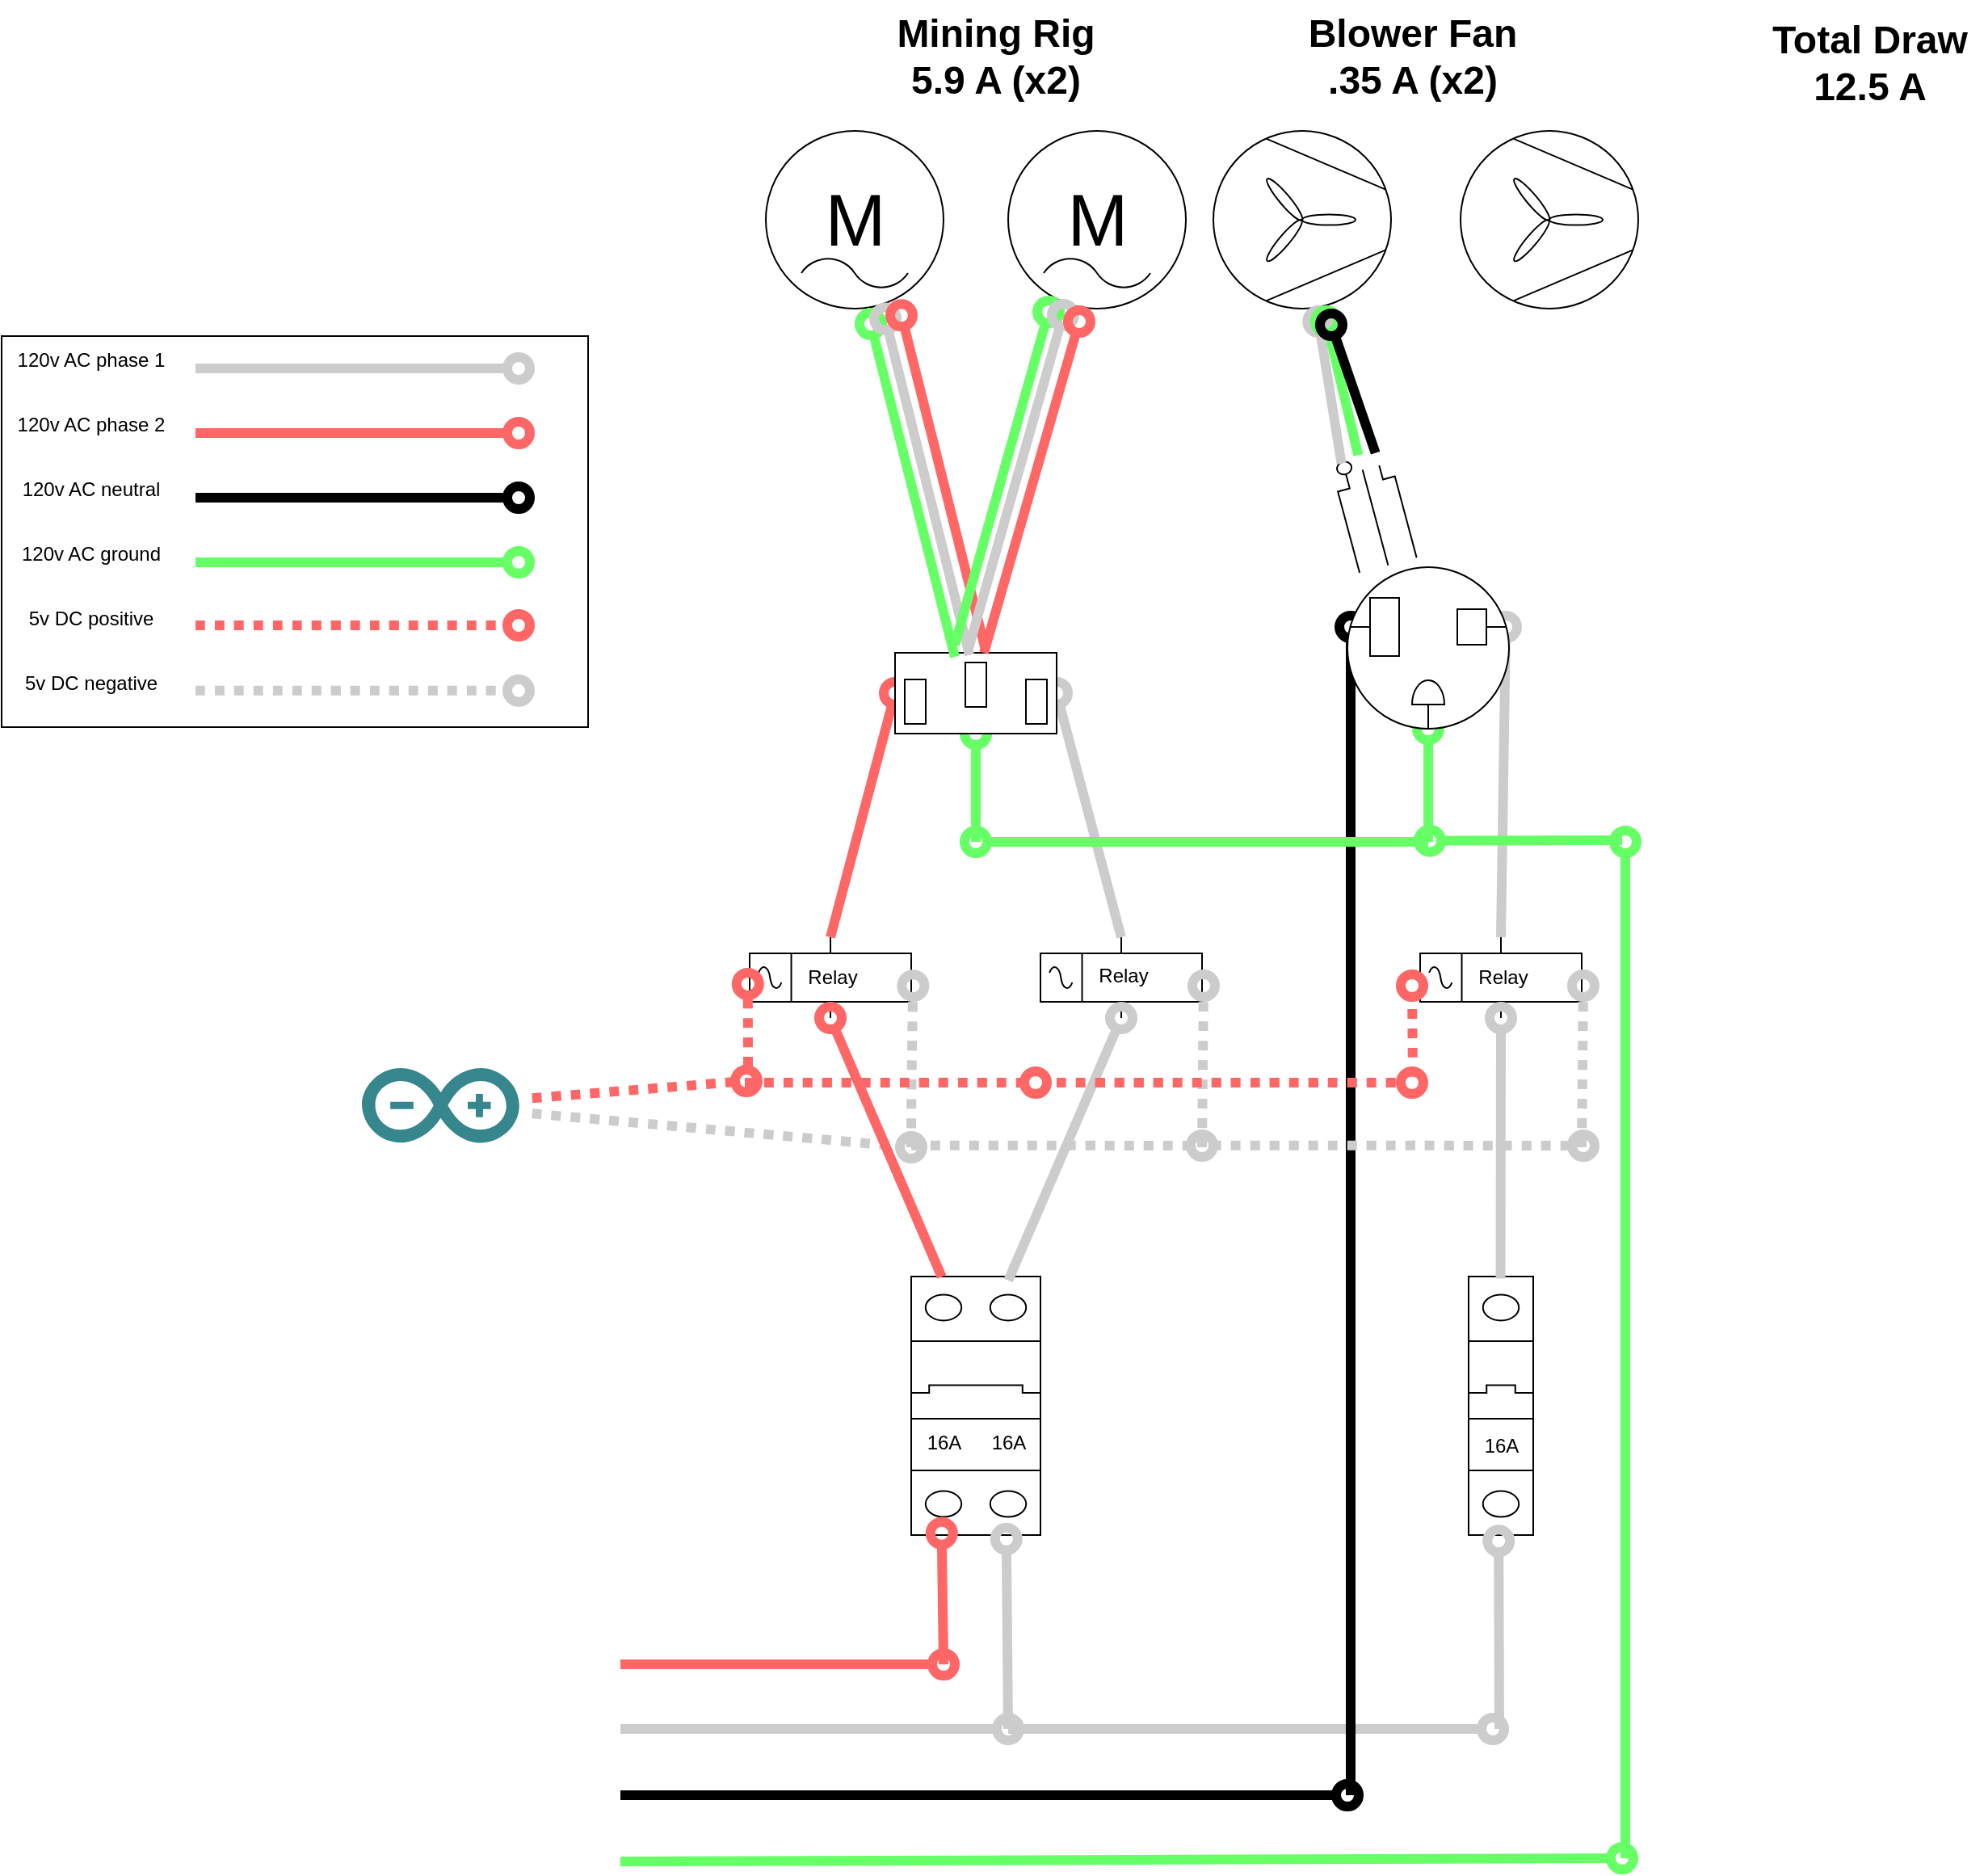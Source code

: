 <mxfile version="22.1.8" type="github">
  <diagram name="Page-1" id="OB3lblQsoEeNs6UiwVJ4">
    <mxGraphModel dx="2154" dy="1899" grid="1" gridSize="10" guides="1" tooltips="1" connect="1" arrows="1" fold="0" page="1" pageScale="1" pageWidth="850" pageHeight="1100" math="0" shadow="0">
      <root>
        <mxCell id="0" />
        <mxCell id="1" parent="0" />
        <mxCell id="lbqxTx1LKzCst7jdHqX2-68" value="" style="rounded=0;whiteSpace=wrap;html=1;" vertex="1" parent="1">
          <mxGeometry x="-843" y="-503" width="363" height="242" as="geometry" />
        </mxCell>
        <mxCell id="lbqxTx1LKzCst7jdHqX2-1" value="" style="edgeStyle=none;orthogonalLoop=1;jettySize=auto;html=1;rounded=0;endArrow=oval;startSize=14;endSize=14;sourcePerimeterSpacing=8;targetPerimeterSpacing=8;curved=1;strokeWidth=6;endFill=0;strokeColor=#000000;fillColor=#f5f5f5;" edge="1" parent="1">
          <mxGeometry width="140" relative="1" as="geometry">
            <mxPoint x="-723" y="-403" as="sourcePoint" />
            <mxPoint x="-523" y="-403" as="targetPoint" />
            <Array as="points" />
          </mxGeometry>
        </mxCell>
        <mxCell id="lbqxTx1LKzCst7jdHqX2-3" value="" style="edgeStyle=none;orthogonalLoop=1;jettySize=auto;html=1;rounded=0;endArrow=oval;startSize=14;endSize=14;sourcePerimeterSpacing=8;targetPerimeterSpacing=8;curved=1;strokeWidth=6;endFill=0;strokeColor=#FF6666;fillColor=#f5f5f5;" edge="1" parent="1">
          <mxGeometry width="140" relative="1" as="geometry">
            <mxPoint x="-723" y="-443" as="sourcePoint" />
            <mxPoint x="-523" y="-443" as="targetPoint" />
            <Array as="points" />
          </mxGeometry>
        </mxCell>
        <mxCell id="lbqxTx1LKzCst7jdHqX2-4" value="" style="edgeStyle=none;orthogonalLoop=1;jettySize=auto;html=1;rounded=0;endArrow=oval;startSize=14;endSize=14;sourcePerimeterSpacing=8;targetPerimeterSpacing=8;curved=1;strokeWidth=6;endFill=0;strokeColor=#66FF66;fillColor=#f5f5f5;" edge="1" parent="1">
          <mxGeometry width="140" relative="1" as="geometry">
            <mxPoint x="-723" y="-363" as="sourcePoint" />
            <mxPoint x="-523" y="-363" as="targetPoint" />
            <Array as="points" />
          </mxGeometry>
        </mxCell>
        <mxCell id="lbqxTx1LKzCst7jdHqX2-7" value="" style="pointerEvents=1;verticalLabelPosition=bottom;shadow=0;dashed=0;align=center;html=1;verticalAlign=top;shape=mxgraph.electrical.electro-mechanical.relay;" vertex="1" parent="1">
          <mxGeometry x="-380" y="-131" width="100" height="50" as="geometry" />
        </mxCell>
        <mxCell id="lbqxTx1LKzCst7jdHqX2-8" value="" style="verticalLabelPosition=bottom;dashed=0;shadow=0;html=1;align=center;verticalAlign=top;shape=mxgraph.cabinets.cb_1p;" vertex="1" parent="1">
          <mxGeometry x="65" y="79" width="40" height="160" as="geometry" />
        </mxCell>
        <mxCell id="lbqxTx1LKzCst7jdHqX2-9" value="" style="verticalLabelPosition=bottom;dashed=0;shadow=0;html=1;align=center;verticalAlign=top;shape=mxgraph.cabinets.cb_2p;" vertex="1" parent="1">
          <mxGeometry x="-280" y="79" width="80" height="160" as="geometry" />
        </mxCell>
        <mxCell id="lbqxTx1LKzCst7jdHqX2-11" value="" style="edgeStyle=none;orthogonalLoop=1;jettySize=auto;html=1;rounded=0;endArrow=oval;startSize=14;endSize=14;sourcePerimeterSpacing=8;targetPerimeterSpacing=8;curved=1;strokeWidth=6;endFill=0;fillColor=none;strokeColor=#CCCCCC;shadow=0;" edge="1" parent="1">
          <mxGeometry width="140" relative="1" as="geometry">
            <mxPoint x="-723" y="-483" as="sourcePoint" />
            <mxPoint x="-523" y="-483" as="targetPoint" />
            <Array as="points" />
          </mxGeometry>
        </mxCell>
        <mxCell id="lbqxTx1LKzCst7jdHqX2-14" value="" style="edgeStyle=none;orthogonalLoop=1;jettySize=auto;html=1;rounded=0;endArrow=oval;startSize=14;endSize=14;sourcePerimeterSpacing=8;targetPerimeterSpacing=8;curved=1;strokeWidth=6;endFill=0;fillColor=none;strokeColor=#FF6666;shadow=0;" edge="1" parent="1">
          <mxGeometry width="140" relative="1" as="geometry">
            <mxPoint x="-460" y="319" as="sourcePoint" />
            <mxPoint x="-260" y="319" as="targetPoint" />
            <Array as="points" />
          </mxGeometry>
        </mxCell>
        <mxCell id="lbqxTx1LKzCst7jdHqX2-16" value="" style="edgeStyle=none;orthogonalLoop=1;jettySize=auto;html=1;rounded=0;endArrow=oval;startSize=14;endSize=14;sourcePerimeterSpacing=8;targetPerimeterSpacing=8;curved=1;strokeWidth=6;endFill=0;fillColor=none;strokeColor=#FF6666;shadow=0;entryX=0.236;entryY=0.993;entryDx=0;entryDy=0;entryPerimeter=0;" edge="1" parent="1" target="lbqxTx1LKzCst7jdHqX2-9">
          <mxGeometry width="140" relative="1" as="geometry">
            <mxPoint x="-260" y="319" as="sourcePoint" />
            <mxPoint x="-260" y="259" as="targetPoint" />
            <Array as="points" />
          </mxGeometry>
        </mxCell>
        <mxCell id="lbqxTx1LKzCst7jdHqX2-18" value="" style="edgeStyle=none;orthogonalLoop=1;jettySize=auto;html=1;rounded=0;endArrow=oval;startSize=14;endSize=14;sourcePerimeterSpacing=8;targetPerimeterSpacing=8;curved=1;strokeWidth=6;endFill=0;fillColor=none;strokeColor=#CCCCCC;shadow=0;entryX=0.736;entryY=1.015;entryDx=0;entryDy=0;entryPerimeter=0;" edge="1" parent="1" target="lbqxTx1LKzCst7jdHqX2-9">
          <mxGeometry width="140" relative="1" as="geometry">
            <mxPoint x="-220" y="359" as="sourcePoint" />
            <mxPoint x="-219" y="259" as="targetPoint" />
            <Array as="points" />
          </mxGeometry>
        </mxCell>
        <mxCell id="lbqxTx1LKzCst7jdHqX2-19" value="" style="edgeStyle=none;orthogonalLoop=1;jettySize=auto;html=1;rounded=0;endArrow=oval;startSize=14;endSize=14;sourcePerimeterSpacing=8;targetPerimeterSpacing=8;curved=1;strokeWidth=6;endFill=0;strokeColor=#CCCCCC;fillColor=#f5f5f5;" edge="1" parent="1">
          <mxGeometry width="140" relative="1" as="geometry">
            <mxPoint x="-460" y="359" as="sourcePoint" />
            <mxPoint x="-220" y="359" as="targetPoint" />
            <Array as="points" />
          </mxGeometry>
        </mxCell>
        <mxCell id="lbqxTx1LKzCst7jdHqX2-20" value="" style="edgeStyle=none;orthogonalLoop=1;jettySize=auto;html=1;rounded=0;endArrow=oval;startSize=14;endSize=14;sourcePerimeterSpacing=8;targetPerimeterSpacing=8;curved=1;strokeWidth=6;endFill=0;fillColor=none;strokeColor=#CCCCCC;shadow=0;" edge="1" parent="1">
          <mxGeometry width="140" relative="1" as="geometry">
            <mxPoint x="-220" y="359" as="sourcePoint" />
            <mxPoint x="80" y="359" as="targetPoint" />
            <Array as="points" />
          </mxGeometry>
        </mxCell>
        <mxCell id="lbqxTx1LKzCst7jdHqX2-21" value="" style="edgeStyle=none;orthogonalLoop=1;jettySize=auto;html=1;rounded=0;endArrow=oval;startSize=14;endSize=14;sourcePerimeterSpacing=8;targetPerimeterSpacing=8;curved=1;strokeWidth=6;endFill=0;fillColor=none;strokeColor=#CCCCCC;shadow=0;entryX=0.465;entryY=1.023;entryDx=0;entryDy=0;entryPerimeter=0;" edge="1" parent="1" target="lbqxTx1LKzCst7jdHqX2-8">
          <mxGeometry width="140" relative="1" as="geometry">
            <mxPoint x="84" y="359" as="sourcePoint" />
            <mxPoint x="80" y="239" as="targetPoint" />
            <Array as="points" />
          </mxGeometry>
        </mxCell>
        <mxCell id="lbqxTx1LKzCst7jdHqX2-24" value="" style="verticalLabelPosition=bottom;outlineConnect=0;align=center;dashed=0;html=1;verticalAlign=top;shape=mxgraph.pid2misc.fan;fanType=common" vertex="1" parent="1">
          <mxGeometry x="-93" y="-630" width="110" height="110" as="geometry" />
        </mxCell>
        <mxCell id="lbqxTx1LKzCst7jdHqX2-25" value="" style="edgeStyle=none;orthogonalLoop=1;jettySize=auto;html=1;rounded=0;endArrow=oval;startSize=14;endSize=14;sourcePerimeterSpacing=8;targetPerimeterSpacing=8;curved=1;strokeWidth=6;endFill=0;strokeColor=#FF6666;fillColor=#f5f5f5;dashed=1;dashPattern=1 1;" edge="1" parent="1">
          <mxGeometry width="140" relative="1" as="geometry">
            <mxPoint x="-723" y="-324" as="sourcePoint" />
            <mxPoint x="-523" y="-324" as="targetPoint" />
            <Array as="points" />
          </mxGeometry>
        </mxCell>
        <mxCell id="lbqxTx1LKzCst7jdHqX2-26" value="" style="edgeStyle=none;orthogonalLoop=1;jettySize=auto;html=1;rounded=0;endArrow=oval;startSize=14;endSize=14;sourcePerimeterSpacing=8;targetPerimeterSpacing=8;curved=1;strokeWidth=6;endFill=0;strokeColor=#CCCCCC;fillColor=#f5f5f5;dashed=1;dashPattern=1 1;" edge="1" parent="1" source="lbqxTx1LKzCst7jdHqX2-112">
          <mxGeometry width="140" relative="1" as="geometry">
            <mxPoint x="-460" y="-1" as="sourcePoint" />
            <mxPoint x="-280" y="-1" as="targetPoint" />
            <Array as="points" />
          </mxGeometry>
        </mxCell>
        <mxCell id="lbqxTx1LKzCst7jdHqX2-27" value="120v AC phase 1" style="text;html=1;align=center;verticalAlign=middle;resizable=0;points=[];autosize=1;strokeColor=none;fillColor=none;" vertex="1" parent="1">
          <mxGeometry x="-843" y="-503" width="110" height="30" as="geometry" />
        </mxCell>
        <mxCell id="lbqxTx1LKzCst7jdHqX2-28" value="120v AC phase 2" style="text;html=1;align=center;verticalAlign=middle;resizable=0;points=[];autosize=1;strokeColor=none;fillColor=none;" vertex="1" parent="1">
          <mxGeometry x="-843" y="-463" width="110" height="30" as="geometry" />
        </mxCell>
        <mxCell id="lbqxTx1LKzCst7jdHqX2-29" value="120v AC neutral" style="text;html=1;align=center;verticalAlign=middle;resizable=0;points=[];autosize=1;strokeColor=none;fillColor=none;" vertex="1" parent="1">
          <mxGeometry x="-843" y="-423" width="110" height="30" as="geometry" />
        </mxCell>
        <mxCell id="lbqxTx1LKzCst7jdHqX2-30" value="120v AC ground" style="text;html=1;align=center;verticalAlign=middle;resizable=0;points=[];autosize=1;strokeColor=none;fillColor=none;" vertex="1" parent="1">
          <mxGeometry x="-843" y="-383" width="110" height="30" as="geometry" />
        </mxCell>
        <mxCell id="lbqxTx1LKzCst7jdHqX2-31" value="5v DC positive" style="text;html=1;align=center;verticalAlign=middle;resizable=0;points=[];autosize=1;strokeColor=none;fillColor=none;" vertex="1" parent="1">
          <mxGeometry x="-838" y="-343" width="100" height="30" as="geometry" />
        </mxCell>
        <mxCell id="lbqxTx1LKzCst7jdHqX2-32" value="5v DC negative" style="text;html=1;align=center;verticalAlign=middle;resizable=0;points=[];autosize=1;strokeColor=none;fillColor=none;" vertex="1" parent="1">
          <mxGeometry x="-843" y="-303" width="110" height="30" as="geometry" />
        </mxCell>
        <mxCell id="lbqxTx1LKzCst7jdHqX2-33" value="" style="pointerEvents=1;verticalLabelPosition=bottom;shadow=0;dashed=0;align=center;html=1;verticalAlign=top;shape=mxgraph.electrical.electro-mechanical.relay;" vertex="1" parent="1">
          <mxGeometry x="35" y="-131" width="100" height="50" as="geometry" />
        </mxCell>
        <mxCell id="lbqxTx1LKzCst7jdHqX2-34" value="" style="pointerEvents=1;verticalLabelPosition=bottom;shadow=0;dashed=0;align=center;html=1;verticalAlign=top;shape=mxgraph.electrical.electro-mechanical.relay;" vertex="1" parent="1">
          <mxGeometry x="-200" y="-131" width="100" height="50" as="geometry" />
        </mxCell>
        <mxCell id="lbqxTx1LKzCst7jdHqX2-37" value="" style="edgeStyle=none;orthogonalLoop=1;jettySize=auto;html=1;rounded=0;endArrow=oval;startSize=14;endSize=14;sourcePerimeterSpacing=8;targetPerimeterSpacing=8;curved=1;strokeWidth=6;endFill=0;fillColor=none;strokeColor=#FF6666;shadow=0;exitX=0.236;exitY=0.001;exitDx=0;exitDy=0;exitPerimeter=0;entryX=0.5;entryY=1;entryDx=0;entryDy=0;entryPerimeter=0;" edge="1" parent="1" source="lbqxTx1LKzCst7jdHqX2-9" target="lbqxTx1LKzCst7jdHqX2-7">
          <mxGeometry width="140" relative="1" as="geometry">
            <mxPoint x="-260" y="64" as="sourcePoint" />
            <mxPoint x="-330" y="-41" as="targetPoint" />
            <Array as="points" />
          </mxGeometry>
        </mxCell>
        <mxCell id="lbqxTx1LKzCst7jdHqX2-38" value="" style="edgeStyle=none;orthogonalLoop=1;jettySize=auto;html=1;rounded=0;endArrow=oval;startSize=14;endSize=14;sourcePerimeterSpacing=8;targetPerimeterSpacing=8;curved=1;strokeWidth=6;endFill=0;fillColor=none;strokeColor=#CCCCCC;shadow=0;exitX=0.751;exitY=0.015;exitDx=0;exitDy=0;exitPerimeter=0;entryX=0.5;entryY=1;entryDx=0;entryDy=0;entryPerimeter=0;" edge="1" parent="1" source="lbqxTx1LKzCst7jdHqX2-9" target="lbqxTx1LKzCst7jdHqX2-34">
          <mxGeometry width="140" relative="1" as="geometry">
            <mxPoint x="-220" y="69" as="sourcePoint" />
            <mxPoint x="-110" y="-31" as="targetPoint" />
            <Array as="points" />
          </mxGeometry>
        </mxCell>
        <mxCell id="lbqxTx1LKzCst7jdHqX2-39" value="" style="edgeStyle=none;orthogonalLoop=1;jettySize=auto;html=1;rounded=0;endArrow=oval;startSize=14;endSize=14;sourcePerimeterSpacing=8;targetPerimeterSpacing=8;curved=1;strokeWidth=6;endFill=0;fillColor=none;strokeColor=#FF6666;shadow=0;exitX=0.5;exitY=0;exitDx=0;exitDy=0;exitPerimeter=0;entryX=0;entryY=0.5;entryDx=0;entryDy=0;entryPerimeter=0;" edge="1" parent="1" source="lbqxTx1LKzCst7jdHqX2-7" target="lbqxTx1LKzCst7jdHqX2-78">
          <mxGeometry width="140" relative="1" as="geometry">
            <mxPoint x="-200" y="-141" as="sourcePoint" />
            <mxPoint x="-290" y="-305" as="targetPoint" />
            <Array as="points" />
          </mxGeometry>
        </mxCell>
        <mxCell id="lbqxTx1LKzCst7jdHqX2-40" value="" style="edgeStyle=none;orthogonalLoop=1;jettySize=auto;html=1;rounded=0;endArrow=oval;startSize=14;endSize=14;sourcePerimeterSpacing=8;targetPerimeterSpacing=8;curved=1;strokeWidth=6;endFill=0;fillColor=none;strokeColor=#CCCCCC;shadow=0;entryX=1;entryY=0.5;entryDx=0;entryDy=0;entryPerimeter=0;exitX=0.5;exitY=0;exitDx=0;exitDy=0;exitPerimeter=0;" edge="1" parent="1" source="lbqxTx1LKzCst7jdHqX2-34" target="lbqxTx1LKzCst7jdHqX2-78">
          <mxGeometry width="140" relative="1" as="geometry">
            <mxPoint x="-110" y="-151" as="sourcePoint" />
            <mxPoint x="-180" y="-305" as="targetPoint" />
            <Array as="points" />
          </mxGeometry>
        </mxCell>
        <mxCell id="lbqxTx1LKzCst7jdHqX2-41" value="" style="edgeStyle=none;orthogonalLoop=1;jettySize=auto;html=1;rounded=0;endArrow=oval;startSize=14;endSize=14;sourcePerimeterSpacing=8;targetPerimeterSpacing=8;curved=1;strokeWidth=6;endFill=0;fillColor=none;strokeColor=#CCCCCC;shadow=0;entryX=0.5;entryY=1;entryDx=0;entryDy=0;entryPerimeter=0;exitX=0.494;exitY=0.008;exitDx=0;exitDy=0;exitPerimeter=0;" edge="1" parent="1" source="lbqxTx1LKzCst7jdHqX2-8" target="lbqxTx1LKzCst7jdHqX2-33">
          <mxGeometry width="140" relative="1" as="geometry">
            <mxPoint x="84.91" y="32" as="sourcePoint" />
            <mxPoint x="84.41" y="-44" as="targetPoint" />
            <Array as="points" />
          </mxGeometry>
        </mxCell>
        <mxCell id="lbqxTx1LKzCst7jdHqX2-42" value="" style="edgeStyle=none;orthogonalLoop=1;jettySize=auto;html=1;rounded=0;endArrow=oval;startSize=14;endSize=14;sourcePerimeterSpacing=8;targetPerimeterSpacing=8;curved=1;strokeWidth=6;endFill=0;fillColor=none;strokeColor=#CCCCCC;shadow=0;exitX=0.5;exitY=0;exitDx=0;exitDy=0;exitPerimeter=0;entryX=0.98;entryY=0.37;entryDx=0;entryDy=0;entryPerimeter=0;" edge="1" parent="1" source="lbqxTx1LKzCst7jdHqX2-33" target="lbqxTx1LKzCst7jdHqX2-73">
          <mxGeometry width="140" relative="1" as="geometry">
            <mxPoint x="100" y="-181" as="sourcePoint" />
            <mxPoint x="137" y="-275" as="targetPoint" />
            <Array as="points" />
          </mxGeometry>
        </mxCell>
        <mxCell id="lbqxTx1LKzCst7jdHqX2-43" value="" style="edgeStyle=none;orthogonalLoop=1;jettySize=auto;html=1;rounded=0;endArrow=oval;startSize=14;endSize=14;sourcePerimeterSpacing=8;targetPerimeterSpacing=8;curved=1;strokeWidth=6;endFill=0;strokeColor=#FF6666;fillColor=#f5f5f5;dashed=1;dashPattern=1 1;" edge="1" parent="1" source="lbqxTx1LKzCst7jdHqX2-112">
          <mxGeometry width="140" relative="1" as="geometry">
            <mxPoint x="-460" y="-42" as="sourcePoint" />
            <mxPoint x="-382" y="-42" as="targetPoint" />
            <Array as="points" />
          </mxGeometry>
        </mxCell>
        <mxCell id="lbqxTx1LKzCst7jdHqX2-44" value="" style="edgeStyle=none;orthogonalLoop=1;jettySize=auto;html=1;rounded=0;endArrow=oval;startSize=14;endSize=14;sourcePerimeterSpacing=8;targetPerimeterSpacing=8;curved=1;strokeWidth=6;endFill=0;strokeColor=#CCCCCC;fillColor=#f5f5f5;dashed=1;dashPattern=1 1;" edge="1" parent="1">
          <mxGeometry width="140" relative="1" as="geometry">
            <mxPoint x="-723" y="-283.59" as="sourcePoint" />
            <mxPoint x="-523" y="-283.59" as="targetPoint" />
            <Array as="points" />
          </mxGeometry>
        </mxCell>
        <mxCell id="lbqxTx1LKzCst7jdHqX2-45" value="" style="edgeStyle=none;orthogonalLoop=1;jettySize=auto;html=1;rounded=0;endArrow=oval;startSize=14;endSize=14;sourcePerimeterSpacing=8;targetPerimeterSpacing=8;curved=1;strokeWidth=6;endFill=0;strokeColor=#000000;fillColor=#f5f5f5;" edge="1" parent="1">
          <mxGeometry width="140" relative="1" as="geometry">
            <mxPoint x="-460" y="400" as="sourcePoint" />
            <mxPoint x="-10" y="400" as="targetPoint" />
            <Array as="points" />
          </mxGeometry>
        </mxCell>
        <mxCell id="lbqxTx1LKzCst7jdHqX2-46" value="" style="edgeStyle=none;orthogonalLoop=1;jettySize=auto;html=1;rounded=0;endArrow=oval;startSize=14;endSize=14;sourcePerimeterSpacing=8;targetPerimeterSpacing=8;curved=1;strokeWidth=6;endFill=0;strokeColor=#000000;fillColor=#f5f5f5;entryX=0.02;entryY=0.37;entryDx=0;entryDy=0;entryPerimeter=0;" edge="1" parent="1" target="lbqxTx1LKzCst7jdHqX2-73">
          <mxGeometry width="140" relative="1" as="geometry">
            <mxPoint x="-8" y="400" as="sourcePoint" />
            <mxPoint x="210" y="-231" as="targetPoint" />
            <Array as="points" />
          </mxGeometry>
        </mxCell>
        <mxCell id="lbqxTx1LKzCst7jdHqX2-49" value="" style="edgeStyle=none;orthogonalLoop=1;jettySize=auto;html=1;rounded=0;endArrow=oval;startSize=14;endSize=14;sourcePerimeterSpacing=8;targetPerimeterSpacing=8;curved=1;strokeWidth=6;endFill=0;strokeColor=#66FF66;fillColor=#f5f5f5;" edge="1" parent="1">
          <mxGeometry width="140" relative="1" as="geometry">
            <mxPoint x="-460" y="441" as="sourcePoint" />
            <mxPoint x="160" y="439" as="targetPoint" />
            <Array as="points" />
          </mxGeometry>
        </mxCell>
        <mxCell id="lbqxTx1LKzCst7jdHqX2-50" value="" style="edgeStyle=none;orthogonalLoop=1;jettySize=auto;html=1;rounded=0;endArrow=oval;startSize=14;endSize=14;sourcePerimeterSpacing=8;targetPerimeterSpacing=8;curved=1;strokeWidth=6;endFill=0;strokeColor=#66FF66;fillColor=#f5f5f5;" edge="1" parent="1">
          <mxGeometry width="140" relative="1" as="geometry">
            <mxPoint x="162" y="439" as="sourcePoint" />
            <mxPoint x="162" y="-190" as="targetPoint" />
            <Array as="points" />
          </mxGeometry>
        </mxCell>
        <mxCell id="lbqxTx1LKzCst7jdHqX2-51" value="" style="edgeStyle=none;orthogonalLoop=1;jettySize=auto;html=1;rounded=0;endArrow=oval;startSize=14;endSize=14;sourcePerimeterSpacing=8;targetPerimeterSpacing=8;curved=1;strokeWidth=6;endFill=0;strokeColor=#CCCCCC;fillColor=#f5f5f5;dashed=1;dashPattern=1 1;" edge="1" parent="1">
          <mxGeometry width="140" relative="1" as="geometry">
            <mxPoint x="-280" y="-2.18" as="sourcePoint" />
            <mxPoint x="-100" y="-2" as="targetPoint" />
            <Array as="points" />
          </mxGeometry>
        </mxCell>
        <mxCell id="lbqxTx1LKzCst7jdHqX2-52" value="" style="edgeStyle=none;orthogonalLoop=1;jettySize=auto;html=1;rounded=0;endArrow=oval;startSize=14;endSize=14;sourcePerimeterSpacing=8;targetPerimeterSpacing=8;curved=1;strokeWidth=6;endFill=0;strokeColor=#CCCCCC;fillColor=#f5f5f5;dashed=1;dashPattern=1 1;" edge="1" parent="1">
          <mxGeometry width="140" relative="1" as="geometry">
            <mxPoint x="-94" y="-2.18" as="sourcePoint" />
            <mxPoint x="136" y="-2" as="targetPoint" />
            <Array as="points" />
          </mxGeometry>
        </mxCell>
        <mxCell id="lbqxTx1LKzCst7jdHqX2-53" value="" style="edgeStyle=none;orthogonalLoop=1;jettySize=auto;html=1;rounded=0;endArrow=oval;startSize=14;endSize=14;sourcePerimeterSpacing=8;targetPerimeterSpacing=8;curved=1;strokeWidth=6;endFill=0;strokeColor=#CCCCCC;fillColor=#f5f5f5;dashed=1;entryX=1.012;entryY=0.602;entryDx=0;entryDy=0;entryPerimeter=0;dashPattern=1 1;" edge="1" parent="1" target="lbqxTx1LKzCst7jdHqX2-7">
          <mxGeometry width="140" relative="1" as="geometry">
            <mxPoint x="-280" y="-1" as="sourcePoint" />
            <mxPoint x="-270" y="9" as="targetPoint" />
            <Array as="points">
              <mxPoint x="-280" y="-41" />
            </Array>
          </mxGeometry>
        </mxCell>
        <mxCell id="lbqxTx1LKzCst7jdHqX2-54" value="" style="edgeStyle=none;orthogonalLoop=1;jettySize=auto;html=1;rounded=0;endArrow=oval;startSize=14;endSize=14;sourcePerimeterSpacing=8;targetPerimeterSpacing=8;curved=1;strokeWidth=6;endFill=0;strokeColor=#CCCCCC;fillColor=#f5f5f5;dashed=1;entryX=1.012;entryY=0.602;entryDx=0;entryDy=0;entryPerimeter=0;dashPattern=1 1;" edge="1" parent="1">
          <mxGeometry width="140" relative="1" as="geometry">
            <mxPoint x="-100" y="-1" as="sourcePoint" />
            <mxPoint x="-99" y="-101" as="targetPoint" />
            <Array as="points" />
          </mxGeometry>
        </mxCell>
        <mxCell id="lbqxTx1LKzCst7jdHqX2-55" value="" style="edgeStyle=none;orthogonalLoop=1;jettySize=auto;html=1;rounded=0;endArrow=oval;startSize=14;endSize=14;sourcePerimeterSpacing=8;targetPerimeterSpacing=8;curved=1;strokeWidth=6;endFill=0;strokeColor=#CCCCCC;fillColor=#f5f5f5;dashed=1;entryX=1.012;entryY=0.602;entryDx=0;entryDy=0;entryPerimeter=0;dashPattern=1 1;" edge="1" parent="1">
          <mxGeometry width="140" relative="1" as="geometry">
            <mxPoint x="135" y="-1" as="sourcePoint" />
            <mxPoint x="136" y="-101" as="targetPoint" />
            <Array as="points" />
          </mxGeometry>
        </mxCell>
        <mxCell id="lbqxTx1LKzCst7jdHqX2-56" value="" style="edgeStyle=none;orthogonalLoop=1;jettySize=auto;html=1;rounded=0;endArrow=oval;startSize=14;endSize=14;sourcePerimeterSpacing=8;targetPerimeterSpacing=8;curved=1;strokeWidth=6;endFill=0;strokeColor=#FF6666;fillColor=#f5f5f5;dashed=1;entryX=-0.011;entryY=0.579;entryDx=0;entryDy=0;entryPerimeter=0;dashPattern=1 1;" edge="1" parent="1" target="lbqxTx1LKzCst7jdHqX2-7">
          <mxGeometry width="140" relative="1" as="geometry">
            <mxPoint x="-381" y="-51" as="sourcePoint" />
            <mxPoint x="-372" y="-32" as="targetPoint" />
            <Array as="points" />
          </mxGeometry>
        </mxCell>
        <mxCell id="lbqxTx1LKzCst7jdHqX2-57" value="" style="edgeStyle=none;orthogonalLoop=1;jettySize=auto;html=1;rounded=0;endArrow=oval;startSize=14;endSize=14;sourcePerimeterSpacing=8;targetPerimeterSpacing=8;curved=1;strokeWidth=6;endFill=0;strokeColor=#FF6666;fillColor=#f5f5f5;dashed=1;dashPattern=1 1;" edge="1" parent="1">
          <mxGeometry width="140" relative="1" as="geometry">
            <mxPoint x="-383" y="-41" as="sourcePoint" />
            <mxPoint x="-203" y="-41" as="targetPoint" />
            <Array as="points" />
          </mxGeometry>
        </mxCell>
        <mxCell id="lbqxTx1LKzCst7jdHqX2-58" value="" style="edgeStyle=none;orthogonalLoop=1;jettySize=auto;html=1;rounded=0;endArrow=oval;startSize=14;endSize=14;sourcePerimeterSpacing=8;targetPerimeterSpacing=8;curved=1;strokeWidth=6;endFill=0;strokeColor=#FF6666;fillColor=#f5f5f5;dashed=1;dashPattern=1 1;" edge="1" parent="1">
          <mxGeometry width="140" relative="1" as="geometry">
            <mxPoint x="-190" y="-41" as="sourcePoint" />
            <mxPoint x="30" y="-41" as="targetPoint" />
            <Array as="points" />
          </mxGeometry>
        </mxCell>
        <mxCell id="lbqxTx1LKzCst7jdHqX2-60" value="" style="edgeStyle=none;orthogonalLoop=1;jettySize=auto;html=1;rounded=0;endArrow=oval;startSize=14;endSize=14;sourcePerimeterSpacing=8;targetPerimeterSpacing=8;curved=1;strokeWidth=6;endFill=0;strokeColor=#FF6666;fillColor=#f5f5f5;dashed=1;entryX=-0.035;entryY=0.673;entryDx=0;entryDy=0;entryPerimeter=0;dashPattern=1 1;" edge="1" parent="1">
          <mxGeometry width="140" relative="1" as="geometry">
            <mxPoint x="30.5" y="-44.65" as="sourcePoint" />
            <mxPoint x="30" y="-101.0" as="targetPoint" />
            <Array as="points" />
          </mxGeometry>
        </mxCell>
        <mxCell id="lbqxTx1LKzCst7jdHqX2-61" value="16A" style="text;html=1;align=center;verticalAlign=middle;resizable=0;points=[];autosize=1;strokeColor=none;fillColor=none;" vertex="1" parent="1">
          <mxGeometry x="-280" y="167" width="40" height="30" as="geometry" />
        </mxCell>
        <mxCell id="lbqxTx1LKzCst7jdHqX2-62" value="16A" style="text;html=1;align=center;verticalAlign=middle;resizable=0;points=[];autosize=1;strokeColor=none;fillColor=none;" vertex="1" parent="1">
          <mxGeometry x="-240" y="167" width="40" height="30" as="geometry" />
        </mxCell>
        <mxCell id="lbqxTx1LKzCst7jdHqX2-63" value="16A" style="text;html=1;align=center;verticalAlign=middle;resizable=0;points=[];autosize=1;strokeColor=none;fillColor=none;" vertex="1" parent="1">
          <mxGeometry x="65" y="169" width="40" height="30" as="geometry" />
        </mxCell>
        <mxCell id="lbqxTx1LKzCst7jdHqX2-64" value="" style="edgeStyle=none;orthogonalLoop=1;jettySize=auto;html=1;rounded=0;endArrow=oval;startSize=14;endSize=14;sourcePerimeterSpacing=8;targetPerimeterSpacing=8;curved=1;strokeWidth=6;endFill=0;strokeColor=#66FF66;fillColor=#f5f5f5;entryX=0.5;entryY=1;entryDx=0;entryDy=0;entryPerimeter=0;" edge="1" parent="1" target="lbqxTx1LKzCst7jdHqX2-78">
          <mxGeometry width="140" relative="1" as="geometry">
            <mxPoint x="-240" y="-190" as="sourcePoint" />
            <mxPoint x="-235" y="-250" as="targetPoint" />
            <Array as="points" />
          </mxGeometry>
        </mxCell>
        <mxCell id="lbqxTx1LKzCst7jdHqX2-65" value="" style="edgeStyle=none;orthogonalLoop=1;jettySize=auto;html=1;rounded=0;endArrow=oval;startSize=14;endSize=14;sourcePerimeterSpacing=8;targetPerimeterSpacing=8;curved=1;strokeWidth=6;endFill=0;strokeColor=#66FF66;fillColor=#f5f5f5;" edge="1" parent="1">
          <mxGeometry width="140" relative="1" as="geometry">
            <mxPoint x="40" y="-190" as="sourcePoint" />
            <mxPoint x="-240" y="-190" as="targetPoint" />
            <Array as="points" />
          </mxGeometry>
        </mxCell>
        <mxCell id="lbqxTx1LKzCst7jdHqX2-69" value="Relay" style="text;html=1;align=center;verticalAlign=middle;resizable=0;points=[];autosize=1;strokeColor=none;fillColor=none;" vertex="1" parent="1">
          <mxGeometry x="-354" y="-121" width="50" height="30" as="geometry" />
        </mxCell>
        <mxCell id="lbqxTx1LKzCst7jdHqX2-70" value="Relay" style="text;html=1;align=center;verticalAlign=middle;resizable=0;points=[];autosize=1;strokeColor=none;fillColor=none;" vertex="1" parent="1">
          <mxGeometry x="-174" y="-122" width="50" height="30" as="geometry" />
        </mxCell>
        <mxCell id="lbqxTx1LKzCst7jdHqX2-71" value="Relay" style="text;html=1;align=center;verticalAlign=middle;resizable=0;points=[];autosize=1;strokeColor=none;fillColor=none;" vertex="1" parent="1">
          <mxGeometry x="61" y="-121" width="50" height="30" as="geometry" />
        </mxCell>
        <mxCell id="lbqxTx1LKzCst7jdHqX2-74" value="" style="edgeStyle=none;orthogonalLoop=1;jettySize=auto;html=1;rounded=0;endArrow=oval;startSize=14;endSize=14;sourcePerimeterSpacing=8;targetPerimeterSpacing=8;curved=1;strokeWidth=6;endFill=0;strokeColor=#66FF66;fillColor=#f5f5f5;entryX=0.5;entryY=1;entryDx=0;entryDy=0;entryPerimeter=0;" edge="1" parent="1" target="lbqxTx1LKzCst7jdHqX2-73">
          <mxGeometry width="140" relative="1" as="geometry">
            <mxPoint x="40" y="-190" as="sourcePoint" />
            <mxPoint x="290" y="-391" as="targetPoint" />
            <Array as="points" />
          </mxGeometry>
        </mxCell>
        <mxCell id="lbqxTx1LKzCst7jdHqX2-73" value="" style="pointerEvents=1;verticalLabelPosition=bottom;shadow=0;dashed=0;align=center;html=1;verticalAlign=top;shape=mxgraph.electrical.miscellaneous.f_m_3_conductor_1" vertex="1" parent="1">
          <mxGeometry x="-10" y="-360" width="100" height="100" as="geometry" />
        </mxCell>
        <mxCell id="lbqxTx1LKzCst7jdHqX2-75" value="" style="edgeStyle=none;orthogonalLoop=1;jettySize=auto;html=1;rounded=0;endArrow=oval;startSize=14;endSize=14;sourcePerimeterSpacing=8;targetPerimeterSpacing=8;curved=1;strokeWidth=6;endFill=0;strokeColor=#66FF66;fillColor=#f5f5f5;" edge="1" parent="1">
          <mxGeometry width="140" relative="1" as="geometry">
            <mxPoint x="160" y="-191" as="sourcePoint" />
            <mxPoint x="41" y="-190.67" as="targetPoint" />
            <Array as="points" />
          </mxGeometry>
        </mxCell>
        <mxCell id="lbqxTx1LKzCst7jdHqX2-78" value="" style="pointerEvents=1;verticalLabelPosition=bottom;shadow=0;dashed=0;align=center;html=1;verticalAlign=top;shape=mxgraph.electrical.miscellaneous.ac_out" vertex="1" parent="1">
          <mxGeometry x="-290" y="-307" width="100" height="50" as="geometry" />
        </mxCell>
        <mxCell id="lbqxTx1LKzCst7jdHqX2-79" value="M" style="dashed=0;outlineConnect=0;align=center;html=1;shape=mxgraph.pid.engines.electric_motor_(ac);fontSize=45;" vertex="1" parent="1">
          <mxGeometry x="-370" y="-630" width="110" height="110" as="geometry" />
        </mxCell>
        <mxCell id="lbqxTx1LKzCst7jdHqX2-80" value="M" style="dashed=0;outlineConnect=0;align=center;html=1;shape=mxgraph.pid.engines.electric_motor_(ac);fontSize=45;" vertex="1" parent="1">
          <mxGeometry x="-220" y="-630" width="110" height="110" as="geometry" />
        </mxCell>
        <mxCell id="lbqxTx1LKzCst7jdHqX2-81" value="" style="verticalLabelPosition=bottom;outlineConnect=0;align=center;dashed=0;html=1;verticalAlign=top;shape=mxgraph.pid2misc.fan;fanType=common" vertex="1" parent="1">
          <mxGeometry x="60" y="-630" width="110" height="110" as="geometry" />
        </mxCell>
        <mxCell id="lbqxTx1LKzCst7jdHqX2-96" value="" style="group;rotation=-105;" vertex="1" connectable="0" parent="1">
          <mxGeometry x="-370" y="-423" width="200" height="20.38" as="geometry" />
        </mxCell>
        <mxCell id="lbqxTx1LKzCst7jdHqX2-95" value="" style="edgeStyle=none;orthogonalLoop=1;jettySize=auto;html=1;rounded=0;endArrow=oval;startSize=14;endSize=14;sourcePerimeterSpacing=8;targetPerimeterSpacing=8;curved=1;strokeWidth=6;endFill=0;strokeColor=#66FF66;fillColor=#f5f5f5;" edge="1" parent="lbqxTx1LKzCst7jdHqX2-96">
          <mxGeometry width="140" relative="1" as="geometry">
            <mxPoint x="117" y="118.453" as="sourcePoint" />
            <mxPoint x="65" y="-87.493" as="targetPoint" />
            <Array as="points" />
          </mxGeometry>
        </mxCell>
        <mxCell id="lbqxTx1LKzCst7jdHqX2-93" value="" style="edgeStyle=none;orthogonalLoop=1;jettySize=auto;html=1;rounded=0;endArrow=oval;startSize=14;endSize=14;sourcePerimeterSpacing=8;targetPerimeterSpacing=8;curved=1;strokeWidth=6;endFill=0;fillColor=none;strokeColor=#CCCCCC;shadow=0;" edge="1" parent="lbqxTx1LKzCst7jdHqX2-96">
          <mxGeometry width="140" relative="1" as="geometry">
            <mxPoint x="126" y="117.38" as="sourcePoint" />
            <mxPoint x="74" y="-90.711" as="targetPoint" />
            <Array as="points" />
          </mxGeometry>
        </mxCell>
        <mxCell id="lbqxTx1LKzCst7jdHqX2-94" value="" style="edgeStyle=none;orthogonalLoop=1;jettySize=auto;html=1;rounded=0;endArrow=oval;startSize=14;endSize=14;sourcePerimeterSpacing=8;targetPerimeterSpacing=8;curved=1;strokeWidth=6;endFill=0;strokeColor=#FF6666;fillColor=#f5f5f5;" edge="1" parent="lbqxTx1LKzCst7jdHqX2-96">
          <mxGeometry width="140" relative="1" as="geometry">
            <mxPoint x="136" y="114.162" as="sourcePoint" />
            <mxPoint x="84" y="-92.856" as="targetPoint" />
            <Array as="points" />
          </mxGeometry>
        </mxCell>
        <mxCell id="lbqxTx1LKzCst7jdHqX2-97" value="" style="group;rotation=-75;" vertex="1" connectable="0" parent="1">
          <mxGeometry x="-314" y="-425" width="200" height="20.38" as="geometry" />
        </mxCell>
        <mxCell id="lbqxTx1LKzCst7jdHqX2-98" value="" style="edgeStyle=none;orthogonalLoop=1;jettySize=auto;html=1;rounded=0;endArrow=oval;startSize=14;endSize=14;sourcePerimeterSpacing=8;targetPerimeterSpacing=8;curved=1;strokeWidth=6;endFill=0;strokeColor=#66FF66;fillColor=#f5f5f5;" edge="1" parent="lbqxTx1LKzCst7jdHqX2-97">
          <mxGeometry width="140" relative="1" as="geometry">
            <mxPoint x="61" y="113" as="sourcePoint" />
            <mxPoint x="119" y="-93" as="targetPoint" />
            <Array as="points" />
          </mxGeometry>
        </mxCell>
        <mxCell id="lbqxTx1LKzCst7jdHqX2-99" value="" style="edgeStyle=none;orthogonalLoop=1;jettySize=auto;html=1;rounded=0;endArrow=oval;startSize=14;endSize=14;sourcePerimeterSpacing=8;targetPerimeterSpacing=8;curved=1;strokeWidth=6;endFill=0;fillColor=none;strokeColor=#CCCCCC;shadow=0;" edge="1" parent="lbqxTx1LKzCst7jdHqX2-97">
          <mxGeometry width="140" relative="1" as="geometry">
            <mxPoint x="69" y="117" as="sourcePoint" />
            <mxPoint x="128" y="-91" as="targetPoint" />
            <Array as="points" />
          </mxGeometry>
        </mxCell>
        <mxCell id="lbqxTx1LKzCst7jdHqX2-100" value="" style="edgeStyle=none;orthogonalLoop=1;jettySize=auto;html=1;rounded=0;endArrow=oval;startSize=14;endSize=14;sourcePerimeterSpacing=8;targetPerimeterSpacing=8;curved=1;strokeWidth=6;endFill=0;strokeColor=#FF6666;fillColor=#f5f5f5;" edge="1" parent="lbqxTx1LKzCst7jdHqX2-97">
          <mxGeometry width="140" relative="1" as="geometry">
            <mxPoint x="79" y="118" as="sourcePoint" />
            <mxPoint x="138" y="-87" as="targetPoint" />
            <Array as="points" />
          </mxGeometry>
        </mxCell>
        <mxCell id="lbqxTx1LKzCst7jdHqX2-105" value="&lt;b&gt;Total Draw&lt;br&gt;12.5 A&lt;/b&gt;" style="text;html=1;align=center;verticalAlign=middle;resizable=0;points=[];autosize=1;strokeColor=none;fillColor=none;fontSize=24;" vertex="1" parent="1">
          <mxGeometry x="243" y="-707" width="140" height="70" as="geometry" />
        </mxCell>
        <mxCell id="lbqxTx1LKzCst7jdHqX2-109" value="&lt;b&gt;Mining Rig&lt;br&gt;5.9 A (x2)&lt;br&gt;&lt;/b&gt;" style="text;html=1;align=center;verticalAlign=middle;resizable=0;points=[];autosize=1;strokeColor=none;fillColor=none;fontSize=24;" vertex="1" parent="1">
          <mxGeometry x="-303" y="-711" width="150" height="70" as="geometry" />
        </mxCell>
        <mxCell id="lbqxTx1LKzCst7jdHqX2-110" value="&lt;b&gt;Blower Fan&lt;br&gt;.35 A (x2)&lt;br&gt;&lt;/b&gt;" style="text;html=1;align=center;verticalAlign=middle;resizable=0;points=[];autosize=1;strokeColor=none;fillColor=none;fontSize=24;" vertex="1" parent="1">
          <mxGeometry x="-45" y="-711" width="150" height="70" as="geometry" />
        </mxCell>
        <mxCell id="lbqxTx1LKzCst7jdHqX2-112" value="" style="dashed=0;outlineConnect=0;html=1;align=center;labelPosition=center;verticalLabelPosition=bottom;verticalAlign=top;shape=mxgraph.weblogos.arduino;fillColor=#36868D;strokeColor=none" vertex="1" parent="1">
          <mxGeometry x="-620" y="-50" width="97.4" height="46.24" as="geometry" />
        </mxCell>
        <mxCell id="lbqxTx1LKzCst7jdHqX2-117" value="" style="pointerEvents=1;verticalLabelPosition=bottom;shadow=0;dashed=0;align=center;html=1;verticalAlign=top;shape=mxgraph.electrical.miscellaneous.3_conductor_plug;rotation=75;" vertex="1" parent="1">
          <mxGeometry x="-28.25" y="-412.77" width="69.02" height="36.52" as="geometry" />
        </mxCell>
        <mxCell id="lbqxTx1LKzCst7jdHqX2-118" value="" style="edgeStyle=none;orthogonalLoop=1;jettySize=auto;html=1;rounded=0;endArrow=oval;startSize=14;endSize=14;sourcePerimeterSpacing=8;targetPerimeterSpacing=8;curved=1;strokeWidth=6;endFill=0;fillColor=none;strokeColor=#CCCCCC;shadow=0;exitX=0.011;exitY=0.818;exitDx=0;exitDy=0;exitPerimeter=0;" edge="1" parent="1" source="lbqxTx1LKzCst7jdHqX2-117" target="lbqxTx1LKzCst7jdHqX2-24">
          <mxGeometry width="140" relative="1" as="geometry">
            <mxPoint x="-10" y="-430" as="sourcePoint" />
            <mxPoint x="260" y="-463" as="targetPoint" />
            <Array as="points" />
          </mxGeometry>
        </mxCell>
        <mxCell id="lbqxTx1LKzCst7jdHqX2-119" value="" style="edgeStyle=none;orthogonalLoop=1;jettySize=auto;html=1;rounded=0;endArrow=oval;startSize=14;endSize=14;sourcePerimeterSpacing=8;targetPerimeterSpacing=8;curved=1;strokeWidth=6;endFill=0;strokeColor=#66FF66;fillColor=#f5f5f5;exitX=-0.023;exitY=0.507;exitDx=0;exitDy=0;exitPerimeter=0;" edge="1" parent="1" source="lbqxTx1LKzCst7jdHqX2-117" target="lbqxTx1LKzCst7jdHqX2-24">
          <mxGeometry width="140" relative="1" as="geometry">
            <mxPoint x="15" y="-433" as="sourcePoint" />
            <mxPoint x="215" y="-433" as="targetPoint" />
            <Array as="points" />
          </mxGeometry>
        </mxCell>
        <mxCell id="lbqxTx1LKzCst7jdHqX2-120" value="" style="edgeStyle=none;orthogonalLoop=1;jettySize=auto;html=1;rounded=0;endArrow=oval;startSize=14;endSize=14;sourcePerimeterSpacing=8;targetPerimeterSpacing=8;curved=1;strokeWidth=6;endFill=0;strokeColor=#000000;fillColor=#f5f5f5;exitX=-0.002;exitY=0.215;exitDx=0;exitDy=0;exitPerimeter=0;" edge="1" parent="1" source="lbqxTx1LKzCst7jdHqX2-117">
          <mxGeometry width="140" relative="1" as="geometry">
            <mxPoint y="-440" as="sourcePoint" />
            <mxPoint x="-20" y="-510" as="targetPoint" />
            <Array as="points" />
          </mxGeometry>
        </mxCell>
      </root>
    </mxGraphModel>
  </diagram>
</mxfile>
